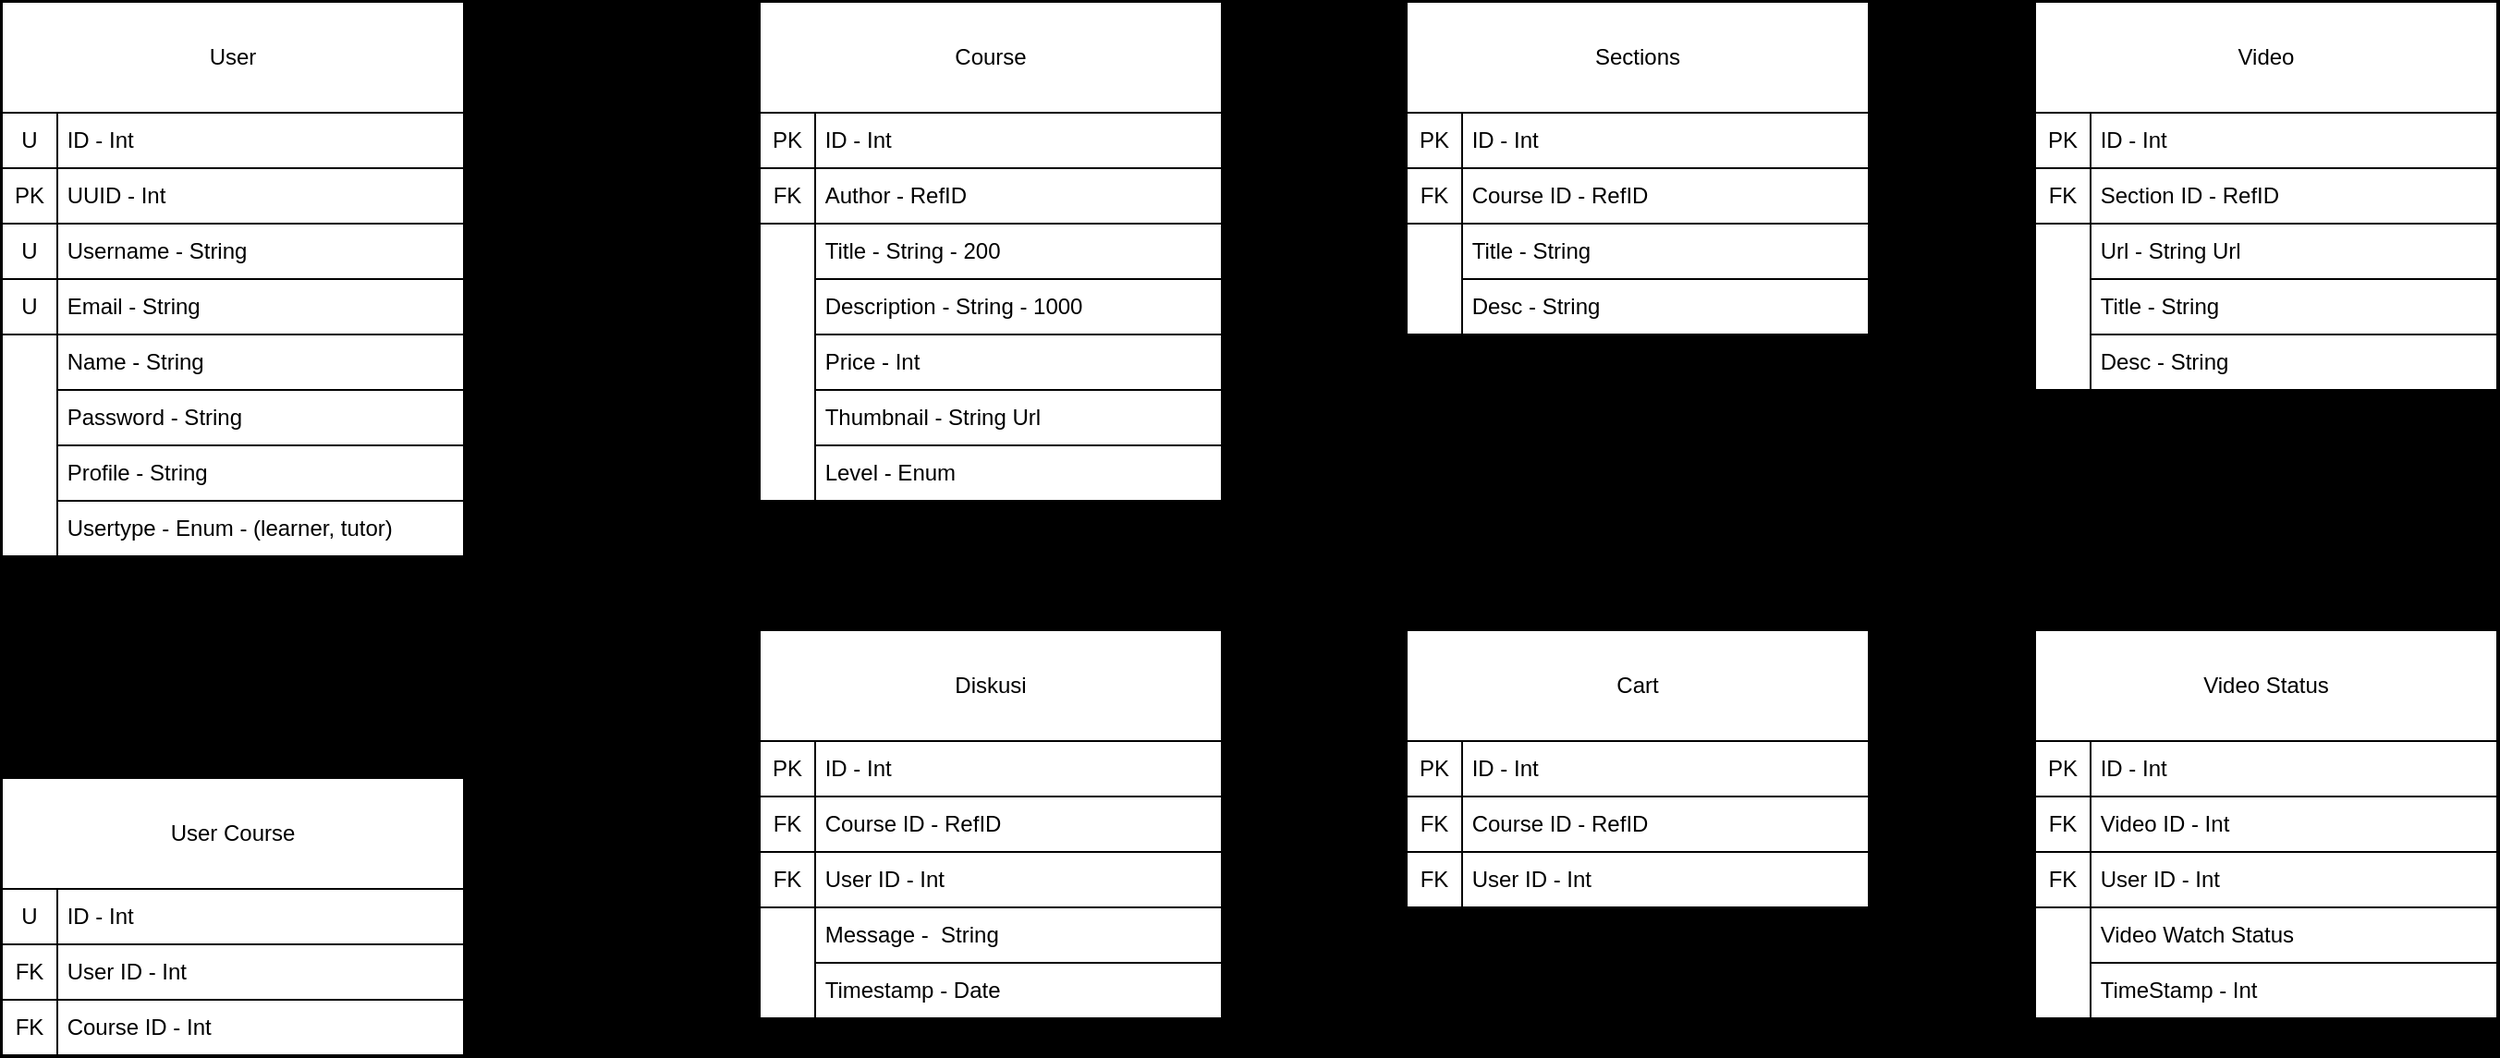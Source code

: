 <mxfile>
    <diagram id="nnqeHtfKbLPLydA5j7S_" name="Page-1">
        <mxGraphModel dx="1993" dy="1095" grid="1" gridSize="10" guides="1" tooltips="1" connect="1" arrows="1" fold="1" page="1" pageScale="1" pageWidth="1920" pageHeight="1200" background="#000000" math="0" shadow="0">
            <root>
                <mxCell id="0"/>
                <mxCell id="1" parent="0"/>
                <mxCell id="2" value="User" style="rounded=1;whiteSpace=wrap;html=1;arcSize=0;" vertex="1" parent="1">
                    <mxGeometry x="285" y="300" width="250" height="60" as="geometry"/>
                </mxCell>
                <mxCell id="3" value="&amp;nbsp;ID - Int" style="rounded=1;whiteSpace=wrap;html=1;arcSize=0;align=left;strokeColor=default;" vertex="1" parent="1">
                    <mxGeometry x="315" y="360" width="220" height="30" as="geometry"/>
                </mxCell>
                <mxCell id="4" value="&amp;nbsp;UUID - Int" style="rounded=1;whiteSpace=wrap;html=1;arcSize=0;align=left;strokeColor=default;" vertex="1" parent="1">
                    <mxGeometry x="315" y="390" width="220" height="30" as="geometry"/>
                </mxCell>
                <mxCell id="5" value="&amp;nbsp;Username - String " style="rounded=1;whiteSpace=wrap;html=1;arcSize=0;align=left;strokeColor=default;" vertex="1" parent="1">
                    <mxGeometry x="315" y="420" width="220" height="30" as="geometry"/>
                </mxCell>
                <mxCell id="6" value="&amp;nbsp;Email - String " style="rounded=1;whiteSpace=wrap;html=1;arcSize=0;align=left;strokeColor=default;" vertex="1" parent="1">
                    <mxGeometry x="315" y="450" width="220" height="30" as="geometry"/>
                </mxCell>
                <mxCell id="8" value="PK" style="rounded=0;whiteSpace=wrap;html=1;strokeColor=default;" vertex="1" parent="1">
                    <mxGeometry x="285" y="390" width="30" height="30" as="geometry"/>
                </mxCell>
                <mxCell id="9" value="U" style="rounded=0;whiteSpace=wrap;html=1;strokeColor=default;" vertex="1" parent="1">
                    <mxGeometry x="285" y="360" width="30" height="30" as="geometry"/>
                </mxCell>
                <mxCell id="10" value="&amp;nbsp;Name - String " style="rounded=1;whiteSpace=wrap;html=1;arcSize=0;align=left;strokeColor=default;" vertex="1" parent="1">
                    <mxGeometry x="315" y="480" width="220" height="30" as="geometry"/>
                </mxCell>
                <mxCell id="11" value="&amp;nbsp;Password - String " style="rounded=1;whiteSpace=wrap;html=1;arcSize=0;align=left;strokeColor=default;" vertex="1" parent="1">
                    <mxGeometry x="315" y="510" width="220" height="30" as="geometry"/>
                </mxCell>
                <mxCell id="12" value="&amp;nbsp;Usertype - Enum - (learner, tutor) " style="rounded=1;whiteSpace=wrap;html=1;arcSize=0;align=left;strokeColor=default;" vertex="1" parent="1">
                    <mxGeometry x="315" y="570" width="220" height="30" as="geometry"/>
                </mxCell>
                <mxCell id="13" value="" style="rounded=0;whiteSpace=wrap;html=1;strokeColor=default;" vertex="1" parent="1">
                    <mxGeometry x="285" y="480" width="30" height="120" as="geometry"/>
                </mxCell>
                <mxCell id="15" value="Course" style="rounded=1;whiteSpace=wrap;html=1;arcSize=0;" vertex="1" parent="1">
                    <mxGeometry x="695" y="300" width="250" height="60" as="geometry"/>
                </mxCell>
                <mxCell id="16" value="U" style="rounded=0;whiteSpace=wrap;html=1;strokeColor=default;" vertex="1" parent="1">
                    <mxGeometry x="285" y="420" width="30" height="30" as="geometry"/>
                </mxCell>
                <mxCell id="18" value="U" style="rounded=0;whiteSpace=wrap;html=1;strokeColor=default;" vertex="1" parent="1">
                    <mxGeometry x="285" y="450" width="30" height="30" as="geometry"/>
                </mxCell>
                <mxCell id="19" value="&amp;nbsp;ID - Int" style="rounded=1;whiteSpace=wrap;html=1;arcSize=0;align=left;strokeColor=default;" vertex="1" parent="1">
                    <mxGeometry x="725" y="360" width="220" height="30" as="geometry"/>
                </mxCell>
                <mxCell id="20" value="PK" style="rounded=0;whiteSpace=wrap;html=1;strokeColor=default;" vertex="1" parent="1">
                    <mxGeometry x="695" y="360" width="30" height="30" as="geometry"/>
                </mxCell>
                <mxCell id="23" value="&amp;nbsp;Title - String - 200" style="rounded=1;whiteSpace=wrap;html=1;arcSize=0;align=left;strokeColor=default;" vertex="1" parent="1">
                    <mxGeometry x="725" y="420" width="220" height="30" as="geometry"/>
                </mxCell>
                <mxCell id="24" value="&amp;nbsp;Description - String - 1000" style="rounded=1;whiteSpace=wrap;html=1;arcSize=0;align=left;strokeColor=default;" vertex="1" parent="1">
                    <mxGeometry x="725" y="450" width="220" height="30" as="geometry"/>
                </mxCell>
                <mxCell id="26" value="&amp;nbsp;Author - RefID" style="rounded=1;whiteSpace=wrap;html=1;arcSize=0;align=left;strokeColor=default;" vertex="1" parent="1">
                    <mxGeometry x="725" y="390" width="220" height="30" as="geometry"/>
                </mxCell>
                <mxCell id="50" style="edgeStyle=orthogonalEdgeStyle;html=1;exitX=0;exitY=0.5;exitDx=0;exitDy=0;entryX=1;entryY=0.5;entryDx=0;entryDy=0;elbow=vertical;jumpStyle=line;" edge="1" parent="1" source="27" target="3">
                    <mxGeometry relative="1" as="geometry">
                        <Array as="points">
                            <mxPoint x="585" y="405"/>
                            <mxPoint x="585" y="375"/>
                        </Array>
                    </mxGeometry>
                </mxCell>
                <mxCell id="27" value="FK" style="rounded=0;whiteSpace=wrap;html=1;strokeColor=default;" vertex="1" parent="1">
                    <mxGeometry x="695" y="390" width="30" height="30" as="geometry"/>
                </mxCell>
                <mxCell id="28" value="&amp;nbsp;Price - Int" style="rounded=1;whiteSpace=wrap;html=1;arcSize=0;align=left;strokeColor=default;" vertex="1" parent="1">
                    <mxGeometry x="725" y="480" width="220" height="30" as="geometry"/>
                </mxCell>
                <mxCell id="29" value="" style="rounded=0;whiteSpace=wrap;html=1;strokeColor=default;" vertex="1" parent="1">
                    <mxGeometry x="695" y="420" width="30" height="150" as="geometry"/>
                </mxCell>
                <mxCell id="30" value="Sections" style="rounded=1;whiteSpace=wrap;html=1;arcSize=0;" vertex="1" parent="1">
                    <mxGeometry x="1045" y="300" width="250" height="60" as="geometry"/>
                </mxCell>
                <mxCell id="31" value="Video" style="rounded=1;whiteSpace=wrap;html=1;arcSize=0;" vertex="1" parent="1">
                    <mxGeometry x="1385" y="300" width="250" height="60" as="geometry"/>
                </mxCell>
                <mxCell id="32" value="&amp;nbsp;Thumbnail - String Url" style="rounded=1;whiteSpace=wrap;html=1;arcSize=0;align=left;strokeColor=default;" vertex="1" parent="1">
                    <mxGeometry x="725" y="510" width="220" height="30" as="geometry"/>
                </mxCell>
                <mxCell id="33" value="&amp;nbsp;Level - Enum" style="rounded=1;whiteSpace=wrap;html=1;arcSize=0;align=left;strokeColor=default;" vertex="1" parent="1">
                    <mxGeometry x="725" y="540" width="220" height="30" as="geometry"/>
                </mxCell>
                <mxCell id="34" value="&amp;nbsp;ID - Int" style="rounded=1;whiteSpace=wrap;html=1;arcSize=0;align=left;strokeColor=default;" vertex="1" parent="1">
                    <mxGeometry x="1075" y="360" width="220" height="30" as="geometry"/>
                </mxCell>
                <mxCell id="35" value="&amp;nbsp;Course ID - RefID" style="rounded=1;whiteSpace=wrap;html=1;arcSize=0;align=left;strokeColor=default;" vertex="1" parent="1">
                    <mxGeometry x="1075" y="390" width="220" height="30" as="geometry"/>
                </mxCell>
                <mxCell id="51" style="edgeStyle=orthogonalEdgeStyle;html=1;exitX=0;exitY=0.5;exitDx=0;exitDy=0;entryX=1;entryY=0.5;entryDx=0;entryDy=0;elbow=vertical;jumpStyle=line;" edge="1" parent="1" source="36" target="19">
                    <mxGeometry relative="1" as="geometry">
                        <Array as="points">
                            <mxPoint x="975" y="405"/>
                            <mxPoint x="975" y="375"/>
                        </Array>
                    </mxGeometry>
                </mxCell>
                <mxCell id="36" value="FK" style="rounded=0;whiteSpace=wrap;html=1;strokeColor=default;" vertex="1" parent="1">
                    <mxGeometry x="1045" y="390" width="30" height="30" as="geometry"/>
                </mxCell>
                <mxCell id="37" value="PK" style="rounded=0;whiteSpace=wrap;html=1;strokeColor=default;" vertex="1" parent="1">
                    <mxGeometry x="1045" y="360" width="30" height="30" as="geometry"/>
                </mxCell>
                <mxCell id="38" value="&amp;nbsp;Title - String" style="rounded=1;whiteSpace=wrap;html=1;arcSize=0;align=left;strokeColor=default;" vertex="1" parent="1">
                    <mxGeometry x="1075" y="420" width="220" height="30" as="geometry"/>
                </mxCell>
                <mxCell id="39" value="&amp;nbsp;Desc - String" style="rounded=1;whiteSpace=wrap;html=1;arcSize=0;align=left;strokeColor=default;" vertex="1" parent="1">
                    <mxGeometry x="1075" y="450" width="220" height="30" as="geometry"/>
                </mxCell>
                <mxCell id="40" value="" style="rounded=0;whiteSpace=wrap;html=1;strokeColor=default;" vertex="1" parent="1">
                    <mxGeometry x="1045" y="420" width="30" height="60" as="geometry"/>
                </mxCell>
                <mxCell id="41" value="&amp;nbsp;Url - String Url" style="rounded=1;whiteSpace=wrap;html=1;arcSize=0;align=left;strokeColor=default;" vertex="1" parent="1">
                    <mxGeometry x="1415" y="420" width="220" height="30" as="geometry"/>
                </mxCell>
                <mxCell id="52" style="edgeStyle=orthogonalEdgeStyle;html=1;exitX=0;exitY=0.5;exitDx=0;exitDy=0;entryX=1;entryY=0.5;entryDx=0;entryDy=0;elbow=vertical;jumpStyle=line;" edge="1" parent="1" source="42" target="34">
                    <mxGeometry relative="1" as="geometry"/>
                </mxCell>
                <mxCell id="42" value="FK" style="rounded=0;whiteSpace=wrap;html=1;strokeColor=default;" vertex="1" parent="1">
                    <mxGeometry x="1385" y="390" width="30" height="30" as="geometry"/>
                </mxCell>
                <mxCell id="43" value="&amp;nbsp;Title - String" style="rounded=1;whiteSpace=wrap;html=1;arcSize=0;align=left;strokeColor=default;" vertex="1" parent="1">
                    <mxGeometry x="1415" y="450" width="220" height="30" as="geometry"/>
                </mxCell>
                <mxCell id="44" value="&amp;nbsp;Desc - String" style="rounded=1;whiteSpace=wrap;html=1;arcSize=0;align=left;strokeColor=default;" vertex="1" parent="1">
                    <mxGeometry x="1415" y="480" width="220" height="30" as="geometry"/>
                </mxCell>
                <mxCell id="45" value="" style="rounded=0;whiteSpace=wrap;html=1;strokeColor=default;" vertex="1" parent="1">
                    <mxGeometry x="1385" y="420" width="30" height="90" as="geometry"/>
                </mxCell>
                <mxCell id="46" value="PK" style="rounded=0;whiteSpace=wrap;html=1;strokeColor=default;" vertex="1" parent="1">
                    <mxGeometry x="1385" y="360" width="30" height="30" as="geometry"/>
                </mxCell>
                <mxCell id="47" value="&amp;nbsp;ID - Int" style="rounded=1;whiteSpace=wrap;html=1;arcSize=0;align=left;strokeColor=default;" vertex="1" parent="1">
                    <mxGeometry x="1415" y="360" width="220" height="30" as="geometry"/>
                </mxCell>
                <mxCell id="48" value="&amp;nbsp;Section ID - RefID" style="rounded=1;whiteSpace=wrap;html=1;arcSize=0;align=left;strokeColor=default;" vertex="1" parent="1">
                    <mxGeometry x="1415" y="390" width="220" height="30" as="geometry"/>
                </mxCell>
                <mxCell id="53" value="User Course" style="rounded=1;whiteSpace=wrap;html=1;arcSize=0;" vertex="1" parent="1">
                    <mxGeometry x="285" y="720" width="250" height="60" as="geometry"/>
                </mxCell>
                <mxCell id="54" value="&amp;nbsp;ID - Int" style="rounded=1;whiteSpace=wrap;html=1;arcSize=0;align=left;strokeColor=default;" vertex="1" parent="1">
                    <mxGeometry x="315" y="780" width="220" height="30" as="geometry"/>
                </mxCell>
                <mxCell id="55" value="&amp;nbsp;User ID - Int" style="rounded=1;whiteSpace=wrap;html=1;arcSize=0;align=left;strokeColor=default;" vertex="1" parent="1">
                    <mxGeometry x="315" y="810" width="220" height="30" as="geometry"/>
                </mxCell>
                <mxCell id="56" value="&amp;nbsp;Course ID - Int" style="rounded=1;whiteSpace=wrap;html=1;arcSize=0;align=left;strokeColor=default;" vertex="1" parent="1">
                    <mxGeometry x="315" y="840" width="220" height="30" as="geometry"/>
                </mxCell>
                <mxCell id="68" style="edgeStyle=orthogonalEdgeStyle;html=1;exitX=1;exitY=0.5;exitDx=0;exitDy=0;entryX=1;entryY=0.5;entryDx=0;entryDy=0;elbow=vertical;jumpStyle=line;" edge="1" parent="1" source="55" target="3">
                    <mxGeometry relative="1" as="geometry">
                        <Array as="points">
                            <mxPoint x="565" y="825"/>
                            <mxPoint x="565" y="375"/>
                        </Array>
                    </mxGeometry>
                </mxCell>
                <mxCell id="58" value="FK" style="rounded=0;whiteSpace=wrap;html=1;strokeColor=default;" vertex="1" parent="1">
                    <mxGeometry x="285" y="810" width="30" height="30" as="geometry"/>
                </mxCell>
                <mxCell id="59" value="U" style="rounded=0;whiteSpace=wrap;html=1;strokeColor=default;" vertex="1" parent="1">
                    <mxGeometry x="285" y="780" width="30" height="30" as="geometry"/>
                </mxCell>
                <mxCell id="69" style="edgeStyle=orthogonalEdgeStyle;html=1;exitX=1;exitY=0.5;exitDx=0;exitDy=0;entryX=0;entryY=0.5;entryDx=0;entryDy=0;elbow=vertical;jumpStyle=line;" edge="1" parent="1" source="56" target="20">
                    <mxGeometry relative="1" as="geometry">
                        <Array as="points">
                            <mxPoint x="645" y="855"/>
                            <mxPoint x="645" y="375"/>
                        </Array>
                    </mxGeometry>
                </mxCell>
                <mxCell id="66" value="FK" style="rounded=0;whiteSpace=wrap;html=1;strokeColor=default;" vertex="1" parent="1">
                    <mxGeometry x="285" y="840" width="30" height="30" as="geometry"/>
                </mxCell>
                <mxCell id="70" value="Diskusi" style="rounded=1;whiteSpace=wrap;html=1;arcSize=0;" vertex="1" parent="1">
                    <mxGeometry x="695" y="640" width="250" height="60" as="geometry"/>
                </mxCell>
                <mxCell id="71" value="PK" style="rounded=0;whiteSpace=wrap;html=1;strokeColor=default;" vertex="1" parent="1">
                    <mxGeometry x="695" y="700" width="30" height="30" as="geometry"/>
                </mxCell>
                <mxCell id="72" value="&amp;nbsp;ID - Int" style="rounded=1;whiteSpace=wrap;html=1;arcSize=0;align=left;strokeColor=default;" vertex="1" parent="1">
                    <mxGeometry x="725" y="700" width="220" height="30" as="geometry"/>
                </mxCell>
                <mxCell id="73" value="&amp;nbsp;Course ID - RefID" style="rounded=1;whiteSpace=wrap;html=1;arcSize=0;align=left;strokeColor=default;" vertex="1" parent="1">
                    <mxGeometry x="725" y="730" width="220" height="30" as="geometry"/>
                </mxCell>
                <mxCell id="80" style="edgeStyle=orthogonalEdgeStyle;jumpStyle=line;html=1;exitX=0;exitY=0.5;exitDx=0;exitDy=0;entryX=0;entryY=0.5;entryDx=0;entryDy=0;elbow=vertical;" edge="1" parent="1" source="74" target="20">
                    <mxGeometry relative="1" as="geometry">
                        <Array as="points">
                            <mxPoint x="665" y="745"/>
                            <mxPoint x="665" y="375"/>
                        </Array>
                    </mxGeometry>
                </mxCell>
                <mxCell id="74" value="FK" style="rounded=0;whiteSpace=wrap;html=1;strokeColor=default;" vertex="1" parent="1">
                    <mxGeometry x="695" y="730" width="30" height="30" as="geometry"/>
                </mxCell>
                <mxCell id="75" value="&amp;nbsp;User ID - Int" style="rounded=1;whiteSpace=wrap;html=1;arcSize=0;align=left;strokeColor=default;" vertex="1" parent="1">
                    <mxGeometry x="725" y="760" width="220" height="30" as="geometry"/>
                </mxCell>
                <mxCell id="81" style="edgeStyle=orthogonalEdgeStyle;jumpStyle=line;html=1;exitX=0;exitY=0.5;exitDx=0;exitDy=0;entryX=1;entryY=0.5;entryDx=0;entryDy=0;elbow=vertical;" edge="1" parent="1" source="76" target="3">
                    <mxGeometry relative="1" as="geometry">
                        <Array as="points">
                            <mxPoint x="625" y="775"/>
                            <mxPoint x="625" y="375"/>
                        </Array>
                    </mxGeometry>
                </mxCell>
                <mxCell id="76" value="FK" style="rounded=0;whiteSpace=wrap;html=1;strokeColor=default;" vertex="1" parent="1">
                    <mxGeometry x="695" y="760" width="30" height="30" as="geometry"/>
                </mxCell>
                <mxCell id="77" value="&amp;nbsp;Message -&amp;nbsp; String" style="rounded=1;whiteSpace=wrap;html=1;arcSize=0;align=left;strokeColor=default;" vertex="1" parent="1">
                    <mxGeometry x="725" y="790" width="220" height="30" as="geometry"/>
                </mxCell>
                <mxCell id="78" value="" style="rounded=0;whiteSpace=wrap;html=1;strokeColor=default;" vertex="1" parent="1">
                    <mxGeometry x="695" y="790" width="30" height="60" as="geometry"/>
                </mxCell>
                <mxCell id="79" value="&amp;nbsp;Timestamp - Date" style="rounded=1;whiteSpace=wrap;html=1;arcSize=0;align=left;strokeColor=default;" vertex="1" parent="1">
                    <mxGeometry x="725" y="820" width="220" height="30" as="geometry"/>
                </mxCell>
                <mxCell id="82" value="&amp;nbsp;Profile - String" style="rounded=1;whiteSpace=wrap;html=1;arcSize=0;align=left;strokeColor=default;" vertex="1" parent="1">
                    <mxGeometry x="315" y="540" width="220" height="30" as="geometry"/>
                </mxCell>
                <mxCell id="83" value="Cart" style="rounded=1;whiteSpace=wrap;html=1;arcSize=0;" vertex="1" parent="1">
                    <mxGeometry x="1045" y="640" width="250" height="60" as="geometry"/>
                </mxCell>
                <mxCell id="84" value="&amp;nbsp;ID - Int" style="rounded=1;whiteSpace=wrap;html=1;arcSize=0;align=left;strokeColor=default;" vertex="1" parent="1">
                    <mxGeometry x="1075" y="700" width="220" height="30" as="geometry"/>
                </mxCell>
                <mxCell id="85" value="&amp;nbsp;Course ID - RefID" style="rounded=1;whiteSpace=wrap;html=1;arcSize=0;align=left;strokeColor=default;" vertex="1" parent="1">
                    <mxGeometry x="1075" y="730" width="220" height="30" as="geometry"/>
                </mxCell>
                <mxCell id="86" value="&amp;nbsp;User ID - Int" style="rounded=1;whiteSpace=wrap;html=1;arcSize=0;align=left;strokeColor=default;" vertex="1" parent="1">
                    <mxGeometry x="1075" y="760" width="220" height="30" as="geometry"/>
                </mxCell>
                <mxCell id="89" value="PK" style="rounded=0;whiteSpace=wrap;html=1;strokeColor=default;" vertex="1" parent="1">
                    <mxGeometry x="1045" y="700" width="30" height="30" as="geometry"/>
                </mxCell>
                <mxCell id="92" style="edgeStyle=orthogonalEdgeStyle;jumpStyle=line;html=1;exitX=0;exitY=0.5;exitDx=0;exitDy=0;entryX=1;entryY=0.5;entryDx=0;entryDy=0;elbow=vertical;" edge="1" parent="1" source="90" target="19">
                    <mxGeometry relative="1" as="geometry"/>
                </mxCell>
                <mxCell id="90" value="FK" style="rounded=0;whiteSpace=wrap;html=1;strokeColor=default;" vertex="1" parent="1">
                    <mxGeometry x="1045" y="730" width="30" height="30" as="geometry"/>
                </mxCell>
                <mxCell id="93" style="edgeStyle=orthogonalEdgeStyle;jumpStyle=line;html=1;exitX=0;exitY=0.5;exitDx=0;exitDy=0;entryX=1;entryY=0.5;entryDx=0;entryDy=0;elbow=vertical;" edge="1" parent="1" source="91" target="3">
                    <mxGeometry relative="1" as="geometry">
                        <Array as="points">
                            <mxPoint x="1025" y="775"/>
                            <mxPoint x="1025" y="610"/>
                            <mxPoint x="605" y="610"/>
                            <mxPoint x="605" y="375"/>
                        </Array>
                    </mxGeometry>
                </mxCell>
                <mxCell id="91" value="FK" style="rounded=0;whiteSpace=wrap;html=1;strokeColor=default;" vertex="1" parent="1">
                    <mxGeometry x="1045" y="760" width="30" height="30" as="geometry"/>
                </mxCell>
                <mxCell id="94" value="Video Status" style="rounded=1;whiteSpace=wrap;html=1;arcSize=0;" vertex="1" parent="1">
                    <mxGeometry x="1385" y="640" width="250" height="60" as="geometry"/>
                </mxCell>
                <mxCell id="95" value="&amp;nbsp;ID - Int" style="rounded=1;whiteSpace=wrap;html=1;arcSize=0;align=left;strokeColor=default;" vertex="1" parent="1">
                    <mxGeometry x="1415" y="700" width="220" height="30" as="geometry"/>
                </mxCell>
                <mxCell id="96" value="&amp;nbsp;Video ID - Int" style="rounded=1;whiteSpace=wrap;html=1;arcSize=0;align=left;strokeColor=default;" vertex="1" parent="1">
                    <mxGeometry x="1415" y="730" width="220" height="30" as="geometry"/>
                </mxCell>
                <mxCell id="97" value="&amp;nbsp;User ID - Int" style="rounded=1;whiteSpace=wrap;html=1;arcSize=0;align=left;strokeColor=default;" vertex="1" parent="1">
                    <mxGeometry x="1415" y="760" width="220" height="30" as="geometry"/>
                </mxCell>
                <mxCell id="105" style="edgeStyle=orthogonalEdgeStyle;jumpStyle=line;html=1;exitX=0;exitY=0.5;exitDx=0;exitDy=0;entryX=1;entryY=0.5;entryDx=0;entryDy=0;elbow=vertical;" edge="1" parent="1" source="98" target="3">
                    <mxGeometry relative="1" as="geometry">
                        <Array as="points">
                            <mxPoint x="1345" y="775"/>
                            <mxPoint x="1345" y="590"/>
                            <mxPoint x="585" y="590"/>
                            <mxPoint x="585" y="375"/>
                        </Array>
                    </mxGeometry>
                </mxCell>
                <mxCell id="98" value="FK" style="rounded=0;whiteSpace=wrap;html=1;strokeColor=default;" vertex="1" parent="1">
                    <mxGeometry x="1385" y="760" width="30" height="30" as="geometry"/>
                </mxCell>
                <mxCell id="104" style="edgeStyle=orthogonalEdgeStyle;jumpStyle=line;html=1;exitX=0;exitY=0.5;exitDx=0;exitDy=0;entryX=0;entryY=0.5;entryDx=0;entryDy=0;elbow=vertical;" edge="1" parent="1" source="99" target="46">
                    <mxGeometry relative="1" as="geometry">
                        <Array as="points">
                            <mxPoint x="1365" y="745"/>
                            <mxPoint x="1365" y="375"/>
                        </Array>
                    </mxGeometry>
                </mxCell>
                <mxCell id="99" value="FK" style="rounded=0;whiteSpace=wrap;html=1;strokeColor=default;" vertex="1" parent="1">
                    <mxGeometry x="1385" y="730" width="30" height="30" as="geometry"/>
                </mxCell>
                <mxCell id="100" value="PK" style="rounded=0;whiteSpace=wrap;html=1;strokeColor=default;" vertex="1" parent="1">
                    <mxGeometry x="1385" y="700" width="30" height="30" as="geometry"/>
                </mxCell>
                <mxCell id="101" value="&amp;nbsp;Video Watch Status" style="rounded=1;whiteSpace=wrap;html=1;arcSize=0;align=left;strokeColor=default;" vertex="1" parent="1">
                    <mxGeometry x="1415" y="790" width="220" height="30" as="geometry"/>
                </mxCell>
                <mxCell id="102" value="&amp;nbsp;TimeStamp - Int" style="rounded=1;whiteSpace=wrap;html=1;arcSize=0;align=left;strokeColor=default;" vertex="1" parent="1">
                    <mxGeometry x="1415" y="820" width="220" height="30" as="geometry"/>
                </mxCell>
                <mxCell id="103" value="" style="rounded=0;whiteSpace=wrap;html=1;strokeColor=default;" vertex="1" parent="1">
                    <mxGeometry x="1385" y="790" width="30" height="60" as="geometry"/>
                </mxCell>
            </root>
        </mxGraphModel>
    </diagram>
</mxfile>